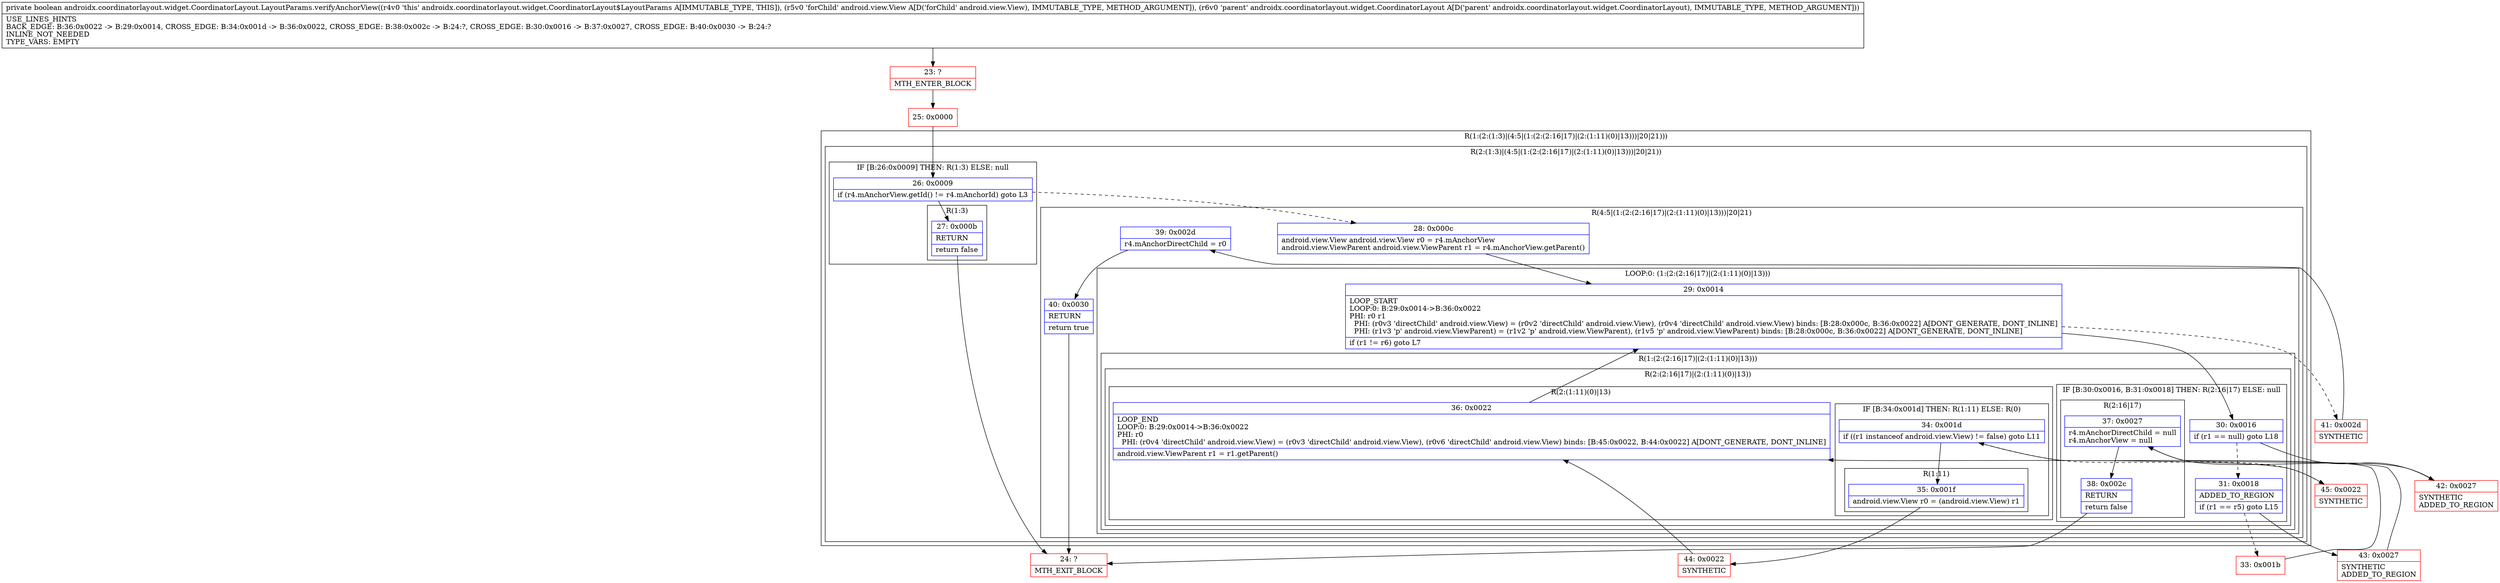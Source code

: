 digraph "CFG forandroidx.coordinatorlayout.widget.CoordinatorLayout.LayoutParams.verifyAnchorView(Landroid\/view\/View;Landroidx\/coordinatorlayout\/widget\/CoordinatorLayout;)Z" {
subgraph cluster_Region_904660365 {
label = "R(1:(2:(1:3)|(4:5|(1:(2:(2:16|17)|(2:(1:11)(0)|13)))|20|21)))";
node [shape=record,color=blue];
subgraph cluster_Region_336815142 {
label = "R(2:(1:3)|(4:5|(1:(2:(2:16|17)|(2:(1:11)(0)|13)))|20|21))";
node [shape=record,color=blue];
subgraph cluster_IfRegion_1887410992 {
label = "IF [B:26:0x0009] THEN: R(1:3) ELSE: null";
node [shape=record,color=blue];
Node_26 [shape=record,label="{26\:\ 0x0009|if (r4.mAnchorView.getId() != r4.mAnchorId) goto L3\l}"];
subgraph cluster_Region_2049359508 {
label = "R(1:3)";
node [shape=record,color=blue];
Node_27 [shape=record,label="{27\:\ 0x000b|RETURN\l|return false\l}"];
}
}
subgraph cluster_Region_907104469 {
label = "R(4:5|(1:(2:(2:16|17)|(2:(1:11)(0)|13)))|20|21)";
node [shape=record,color=blue];
Node_28 [shape=record,label="{28\:\ 0x000c|android.view.View android.view.View r0 = r4.mAnchorView\landroid.view.ViewParent android.view.ViewParent r1 = r4.mAnchorView.getParent()\l}"];
subgraph cluster_LoopRegion_1798136315 {
label = "LOOP:0: (1:(2:(2:16|17)|(2:(1:11)(0)|13)))";
node [shape=record,color=blue];
Node_29 [shape=record,label="{29\:\ 0x0014|LOOP_START\lLOOP:0: B:29:0x0014\-\>B:36:0x0022\lPHI: r0 r1 \l  PHI: (r0v3 'directChild' android.view.View) = (r0v2 'directChild' android.view.View), (r0v4 'directChild' android.view.View) binds: [B:28:0x000c, B:36:0x0022] A[DONT_GENERATE, DONT_INLINE]\l  PHI: (r1v3 'p' android.view.ViewParent) = (r1v2 'p' android.view.ViewParent), (r1v5 'p' android.view.ViewParent) binds: [B:28:0x000c, B:36:0x0022] A[DONT_GENERATE, DONT_INLINE]\l|if (r1 != r6) goto L7\l}"];
subgraph cluster_Region_800267312 {
label = "R(1:(2:(2:16|17)|(2:(1:11)(0)|13)))";
node [shape=record,color=blue];
subgraph cluster_Region_546209716 {
label = "R(2:(2:16|17)|(2:(1:11)(0)|13))";
node [shape=record,color=blue];
subgraph cluster_IfRegion_594759220 {
label = "IF [B:30:0x0016, B:31:0x0018] THEN: R(2:16|17) ELSE: null";
node [shape=record,color=blue];
Node_30 [shape=record,label="{30\:\ 0x0016|if (r1 == null) goto L18\l}"];
Node_31 [shape=record,label="{31\:\ 0x0018|ADDED_TO_REGION\l|if (r1 == r5) goto L15\l}"];
subgraph cluster_Region_748996238 {
label = "R(2:16|17)";
node [shape=record,color=blue];
Node_37 [shape=record,label="{37\:\ 0x0027|r4.mAnchorDirectChild = null\lr4.mAnchorView = null\l}"];
Node_38 [shape=record,label="{38\:\ 0x002c|RETURN\l|return false\l}"];
}
}
subgraph cluster_Region_534258402 {
label = "R(2:(1:11)(0)|13)";
node [shape=record,color=blue];
subgraph cluster_IfRegion_1736125512 {
label = "IF [B:34:0x001d] THEN: R(1:11) ELSE: R(0)";
node [shape=record,color=blue];
Node_34 [shape=record,label="{34\:\ 0x001d|if ((r1 instanceof android.view.View) != false) goto L11\l}"];
subgraph cluster_Region_723380792 {
label = "R(1:11)";
node [shape=record,color=blue];
Node_35 [shape=record,label="{35\:\ 0x001f|android.view.View r0 = (android.view.View) r1\l}"];
}
subgraph cluster_Region_1664688016 {
label = "R(0)";
node [shape=record,color=blue];
}
}
Node_36 [shape=record,label="{36\:\ 0x0022|LOOP_END\lLOOP:0: B:29:0x0014\-\>B:36:0x0022\lPHI: r0 \l  PHI: (r0v4 'directChild' android.view.View) = (r0v3 'directChild' android.view.View), (r0v6 'directChild' android.view.View) binds: [B:45:0x0022, B:44:0x0022] A[DONT_GENERATE, DONT_INLINE]\l|android.view.ViewParent r1 = r1.getParent()\l}"];
}
}
}
}
Node_39 [shape=record,label="{39\:\ 0x002d|r4.mAnchorDirectChild = r0\l}"];
Node_40 [shape=record,label="{40\:\ 0x0030|RETURN\l|return true\l}"];
}
}
}
Node_23 [shape=record,color=red,label="{23\:\ ?|MTH_ENTER_BLOCK\l}"];
Node_25 [shape=record,color=red,label="{25\:\ 0x0000}"];
Node_24 [shape=record,color=red,label="{24\:\ ?|MTH_EXIT_BLOCK\l}"];
Node_33 [shape=record,color=red,label="{33\:\ 0x001b}"];
Node_44 [shape=record,color=red,label="{44\:\ 0x0022|SYNTHETIC\l}"];
Node_45 [shape=record,color=red,label="{45\:\ 0x0022|SYNTHETIC\l}"];
Node_43 [shape=record,color=red,label="{43\:\ 0x0027|SYNTHETIC\lADDED_TO_REGION\l}"];
Node_42 [shape=record,color=red,label="{42\:\ 0x0027|SYNTHETIC\lADDED_TO_REGION\l}"];
Node_41 [shape=record,color=red,label="{41\:\ 0x002d|SYNTHETIC\l}"];
MethodNode[shape=record,label="{private boolean androidx.coordinatorlayout.widget.CoordinatorLayout.LayoutParams.verifyAnchorView((r4v0 'this' androidx.coordinatorlayout.widget.CoordinatorLayout$LayoutParams A[IMMUTABLE_TYPE, THIS]), (r5v0 'forChild' android.view.View A[D('forChild' android.view.View), IMMUTABLE_TYPE, METHOD_ARGUMENT]), (r6v0 'parent' androidx.coordinatorlayout.widget.CoordinatorLayout A[D('parent' androidx.coordinatorlayout.widget.CoordinatorLayout), IMMUTABLE_TYPE, METHOD_ARGUMENT]))  | USE_LINES_HINTS\lBACK_EDGE: B:36:0x0022 \-\> B:29:0x0014, CROSS_EDGE: B:34:0x001d \-\> B:36:0x0022, CROSS_EDGE: B:38:0x002c \-\> B:24:?, CROSS_EDGE: B:30:0x0016 \-\> B:37:0x0027, CROSS_EDGE: B:40:0x0030 \-\> B:24:?\lINLINE_NOT_NEEDED\lTYPE_VARS: EMPTY\l}"];
MethodNode -> Node_23;Node_26 -> Node_27;
Node_26 -> Node_28[style=dashed];
Node_27 -> Node_24;
Node_28 -> Node_29;
Node_29 -> Node_30;
Node_29 -> Node_41[style=dashed];
Node_30 -> Node_31[style=dashed];
Node_30 -> Node_42;
Node_31 -> Node_33[style=dashed];
Node_31 -> Node_43;
Node_37 -> Node_38;
Node_38 -> Node_24;
Node_34 -> Node_35;
Node_34 -> Node_45[style=dashed];
Node_35 -> Node_44;
Node_36 -> Node_29;
Node_39 -> Node_40;
Node_40 -> Node_24;
Node_23 -> Node_25;
Node_25 -> Node_26;
Node_33 -> Node_34;
Node_44 -> Node_36;
Node_45 -> Node_36;
Node_43 -> Node_37;
Node_42 -> Node_37;
Node_41 -> Node_39;
}

